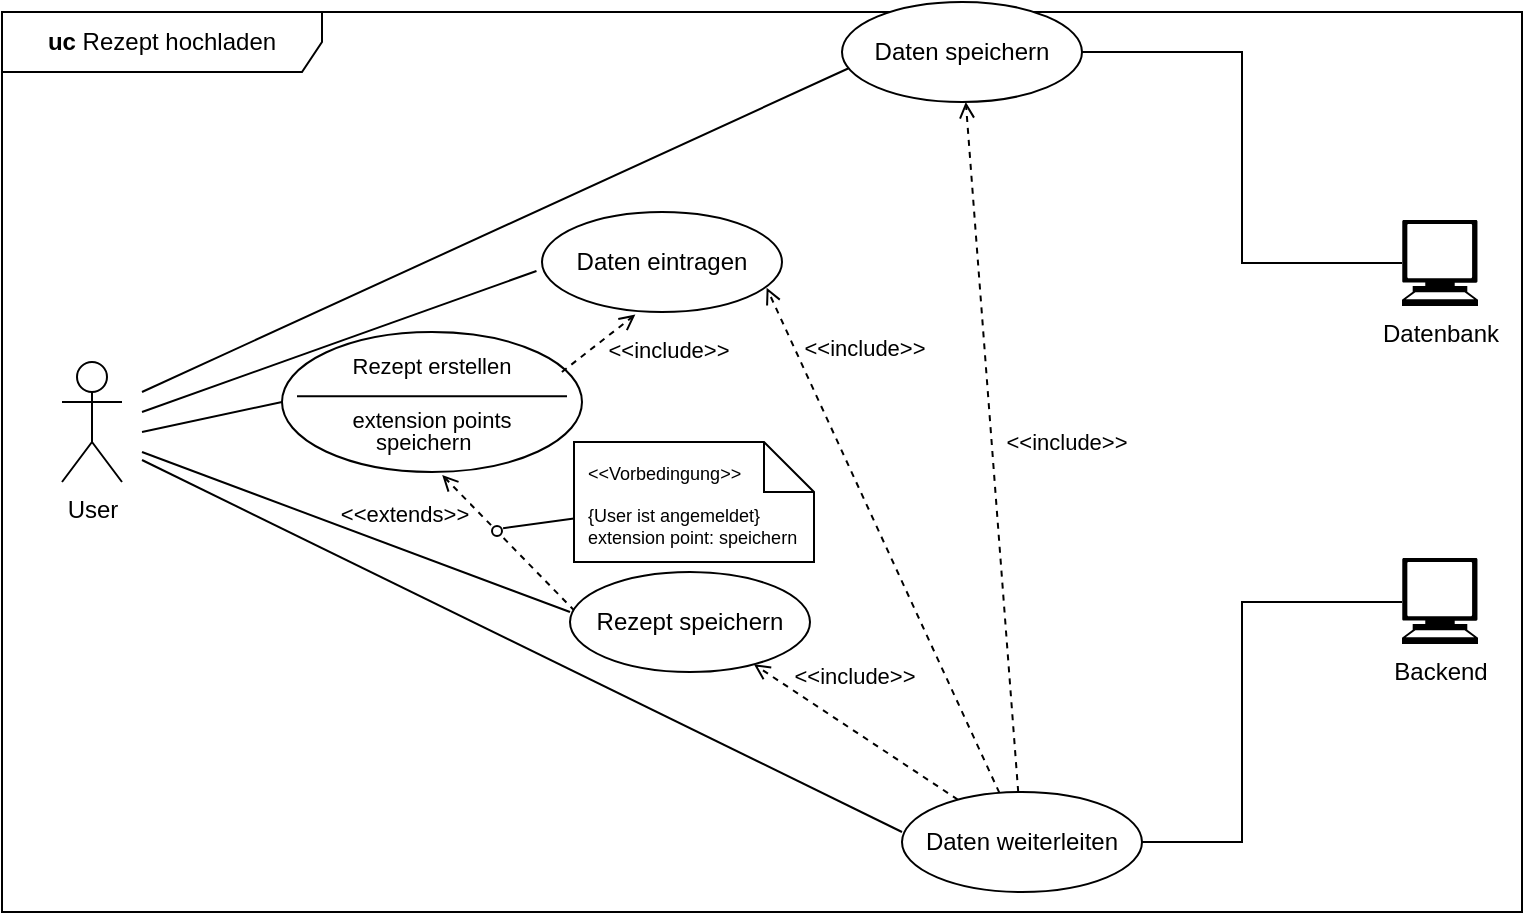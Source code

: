 <mxfile version="24.8.1">
  <diagram name="Seite-1" id="-T2844nzSg6uFc6EjAP8">
    <mxGraphModel dx="1579" dy="850" grid="1" gridSize="10" guides="1" tooltips="1" connect="1" arrows="1" fold="1" page="1" pageScale="1" pageWidth="827" pageHeight="1169" math="0" shadow="0">
      <root>
        <mxCell id="0" />
        <mxCell id="1" parent="0" />
        <mxCell id="j8pct50h78kjmeL6dkop-33" value="" style="endArrow=open;html=1;rounded=0;dashed=1;endFill=0;entryX=0.534;entryY=1.022;entryDx=0;entryDy=0;entryPerimeter=0;exitX=0.02;exitY=0.391;exitDx=0;exitDy=0;exitPerimeter=0;" parent="1" edge="1" source="j8pct50h78kjmeL6dkop-14">
          <mxGeometry width="50" height="50" relative="1" as="geometry">
            <mxPoint x="228.96" y="450.15" as="sourcePoint" />
            <mxPoint x="230.1" y="421.54" as="targetPoint" />
          </mxGeometry>
        </mxCell>
        <mxCell id="j8pct50h78kjmeL6dkop-50" value="&amp;lt;&amp;lt;extends&amp;gt;&amp;gt;" style="edgeLabel;html=1;align=center;verticalAlign=middle;resizable=0;points=[];" parent="j8pct50h78kjmeL6dkop-33" vertex="1" connectable="0">
          <mxGeometry x="0.364" y="-1" relative="1" as="geometry">
            <mxPoint x="-41" y="-2" as="offset" />
          </mxGeometry>
        </mxCell>
        <mxCell id="j8pct50h78kjmeL6dkop-51" value="&lt;div&gt;&lt;br&gt;&lt;/div&gt;" style="edgeLabel;html=1;align=center;verticalAlign=middle;resizable=0;points=[];" parent="j8pct50h78kjmeL6dkop-33" vertex="1" connectable="0">
          <mxGeometry x="0.411" relative="1" as="geometry">
            <mxPoint as="offset" />
          </mxGeometry>
        </mxCell>
        <mxCell id="j8pct50h78kjmeL6dkop-1" value="" style="shape=ellipse;container=1;horizontal=1;horizontalStack=0;resizeParent=1;resizeParentMax=0;resizeLast=0;html=1;dashed=0;collapsible=0;" parent="1" vertex="1">
          <mxGeometry x="150" y="350" width="150" height="70" as="geometry" />
        </mxCell>
        <mxCell id="j8pct50h78kjmeL6dkop-2" value="&lt;font style=&quot;font-size: 11px;&quot;&gt;Rezept erstellen&lt;/font&gt;" style="html=1;strokeColor=none;fillColor=none;align=center;verticalAlign=middle;rotatable=0;whiteSpace=wrap;" parent="j8pct50h78kjmeL6dkop-1" vertex="1">
          <mxGeometry y="5.833" width="150" height="23.333" as="geometry" />
        </mxCell>
        <mxCell id="j8pct50h78kjmeL6dkop-3" value="" style="line;strokeWidth=1;fillColor=none;rotatable=0;labelPosition=right;points=[];portConstraint=eastwest;dashed=0;resizeWidth=1;" parent="j8pct50h78kjmeL6dkop-1" vertex="1">
          <mxGeometry x="7.5" y="29.167" width="135" height="5.833" as="geometry" />
        </mxCell>
        <mxCell id="j8pct50h78kjmeL6dkop-4" value="&lt;font style=&quot;font-size: 11px;&quot;&gt;extension points&lt;/font&gt;" style="text;html=1;align=center;verticalAlign=middle;rotatable=0;fillColor=none;strokeColor=none;whiteSpace=wrap;" parent="j8pct50h78kjmeL6dkop-1" vertex="1">
          <mxGeometry x="-0.002" y="35" width="150" height="17.5" as="geometry" />
        </mxCell>
        <mxCell id="j8pct50h78kjmeL6dkop-5" value="&lt;font style=&quot;font-size: 11px;&quot;&gt;speichern&lt;/font&gt;" style="text;html=1;align=left;verticalAlign=middle;rotatable=0;spacingLeft=25;fillColor=none;strokeColor=none;whiteSpace=wrap;" parent="j8pct50h78kjmeL6dkop-1" vertex="1">
          <mxGeometry x="19.997" y="46.667" width="150" height="17.5" as="geometry" />
        </mxCell>
        <mxCell id="j8pct50h78kjmeL6dkop-12" value="User" style="shape=umlActor;verticalLabelPosition=bottom;verticalAlign=top;html=1;direction=east;" parent="1" vertex="1">
          <mxGeometry x="40" y="365" width="30" height="60" as="geometry" />
        </mxCell>
        <mxCell id="j8pct50h78kjmeL6dkop-14" value="Rezept speichern" style="ellipse;whiteSpace=wrap;html=1;" parent="1" vertex="1">
          <mxGeometry x="294" y="470" width="120" height="50" as="geometry" />
        </mxCell>
        <mxCell id="j8pct50h78kjmeL6dkop-43" style="edgeStyle=orthogonalEdgeStyle;rounded=0;orthogonalLoop=1;jettySize=auto;html=1;endArrow=none;endFill=0;" parent="1" source="j8pct50h78kjmeL6dkop-15" target="j8pct50h78kjmeL6dkop-20" edge="1">
          <mxGeometry relative="1" as="geometry">
            <Array as="points">
              <mxPoint x="630" y="605" />
              <mxPoint x="630" y="485" />
            </Array>
          </mxGeometry>
        </mxCell>
        <mxCell id="j8pct50h78kjmeL6dkop-20" value="Backend" style="shape=mxgraph.signs.tech.computer;html=1;pointerEvents=1;fillColor=#000000;strokeColor=none;verticalLabelPosition=bottom;verticalAlign=top;align=center;" parent="1" vertex="1">
          <mxGeometry x="710" y="463" width="38" height="43" as="geometry" />
        </mxCell>
        <mxCell id="j8pct50h78kjmeL6dkop-21" value="Datenbank" style="shape=mxgraph.signs.tech.computer;html=1;pointerEvents=1;fillColor=#000000;strokeColor=none;verticalLabelPosition=bottom;verticalAlign=top;align=center;" parent="1" vertex="1">
          <mxGeometry x="710" y="294" width="38" height="43" as="geometry" />
        </mxCell>
        <mxCell id="j8pct50h78kjmeL6dkop-27" value="" style="endArrow=none;html=1;rounded=0;exitX=0;exitY=0.4;exitDx=0;exitDy=0;exitPerimeter=0;" parent="1" edge="1">
          <mxGeometry width="50" height="50" relative="1" as="geometry">
            <mxPoint x="294" y="490" as="sourcePoint" />
            <mxPoint x="80" y="410" as="targetPoint" />
          </mxGeometry>
        </mxCell>
        <mxCell id="j8pct50h78kjmeL6dkop-28" value="" style="endArrow=none;html=1;rounded=0;entryX=-0.023;entryY=0.59;entryDx=0;entryDy=0;entryPerimeter=0;" parent="1" target="j8pct50h78kjmeL6dkop-13" edge="1">
          <mxGeometry width="50" height="50" relative="1" as="geometry">
            <mxPoint x="80" y="390" as="sourcePoint" />
            <mxPoint x="340" y="360" as="targetPoint" />
          </mxGeometry>
        </mxCell>
        <mxCell id="j8pct50h78kjmeL6dkop-30" value="" style="endArrow=none;html=1;rounded=0;entryX=0;entryY=0.5;entryDx=0;entryDy=0;" parent="1" target="j8pct50h78kjmeL6dkop-1" edge="1">
          <mxGeometry width="50" height="50" relative="1" as="geometry">
            <mxPoint x="80" y="400" as="sourcePoint" />
            <mxPoint x="440" y="370" as="targetPoint" />
          </mxGeometry>
        </mxCell>
        <mxCell id="j8pct50h78kjmeL6dkop-34" value="" style="endArrow=open;html=1;rounded=0;dashed=1;endFill=0;exitX=0.933;exitY=0.607;exitDx=0;exitDy=0;entryX=0.389;entryY=1.026;entryDx=0;entryDy=0;entryPerimeter=0;exitPerimeter=0;" parent="1" source="j8pct50h78kjmeL6dkop-2" target="j8pct50h78kjmeL6dkop-13" edge="1">
          <mxGeometry width="50" height="50" relative="1" as="geometry">
            <mxPoint x="480" y="380" as="sourcePoint" />
            <mxPoint x="400" y="340" as="targetPoint" />
          </mxGeometry>
        </mxCell>
        <mxCell id="j8pct50h78kjmeL6dkop-48" value="&amp;lt;&amp;lt;include&amp;gt;&amp;gt;" style="edgeLabel;html=1;align=center;verticalAlign=middle;resizable=0;points=[];" parent="j8pct50h78kjmeL6dkop-34" vertex="1" connectable="0">
          <mxGeometry x="-0.377" y="1" relative="1" as="geometry">
            <mxPoint x="42" y="-2" as="offset" />
          </mxGeometry>
        </mxCell>
        <mxCell id="j8pct50h78kjmeL6dkop-35" value="" style="endArrow=open;html=1;rounded=0;dashed=1;endFill=0;" parent="1" source="j8pct50h78kjmeL6dkop-15" target="j8pct50h78kjmeL6dkop-14" edge="1">
          <mxGeometry width="50" height="50" relative="1" as="geometry">
            <mxPoint x="540" y="465" as="sourcePoint" />
            <mxPoint x="460" y="425" as="targetPoint" />
          </mxGeometry>
        </mxCell>
        <mxCell id="j8pct50h78kjmeL6dkop-54" value="&amp;lt;&amp;lt;include&amp;gt;&amp;gt;" style="edgeLabel;html=1;align=center;verticalAlign=middle;resizable=0;points=[];" parent="j8pct50h78kjmeL6dkop-35" vertex="1" connectable="0">
          <mxGeometry x="-0.318" y="-1" relative="1" as="geometry">
            <mxPoint x="-18" y="-38" as="offset" />
          </mxGeometry>
        </mxCell>
        <mxCell id="j8pct50h78kjmeL6dkop-36" value="" style="endArrow=open;html=1;rounded=0;dashed=1;endFill=0;entryX=0.936;entryY=0.758;entryDx=0;entryDy=0;entryPerimeter=0;" parent="1" source="j8pct50h78kjmeL6dkop-15" target="j8pct50h78kjmeL6dkop-13" edge="1">
          <mxGeometry width="50" height="50" relative="1" as="geometry">
            <mxPoint x="430" y="500" as="sourcePoint" />
            <mxPoint x="350" y="460" as="targetPoint" />
          </mxGeometry>
        </mxCell>
        <mxCell id="j8pct50h78kjmeL6dkop-52" value="&amp;lt;&amp;lt;include&amp;gt;&amp;gt;" style="edgeLabel;html=1;align=center;verticalAlign=middle;resizable=0;points=[];" parent="j8pct50h78kjmeL6dkop-36" vertex="1" connectable="0">
          <mxGeometry x="0.247" y="-1" relative="1" as="geometry">
            <mxPoint x="4" y="-65" as="offset" />
          </mxGeometry>
        </mxCell>
        <mxCell id="j8pct50h78kjmeL6dkop-37" value="" style="endArrow=open;html=1;rounded=0;dashed=1;endFill=0;" parent="1" source="j8pct50h78kjmeL6dkop-15" target="j8pct50h78kjmeL6dkop-16" edge="1">
          <mxGeometry width="50" height="50" relative="1" as="geometry">
            <mxPoint x="440" y="510" as="sourcePoint" />
            <mxPoint x="360" y="470" as="targetPoint" />
          </mxGeometry>
        </mxCell>
        <mxCell id="j8pct50h78kjmeL6dkop-53" value="&amp;lt;&amp;lt;include&amp;gt;&amp;gt;" style="edgeLabel;html=1;align=center;verticalAlign=middle;resizable=0;points=[];" parent="j8pct50h78kjmeL6dkop-37" vertex="1" connectable="0">
          <mxGeometry x="0.024" y="-1" relative="1" as="geometry">
            <mxPoint x="36" y="1" as="offset" />
          </mxGeometry>
        </mxCell>
        <mxCell id="j8pct50h78kjmeL6dkop-42" style="edgeStyle=orthogonalEdgeStyle;rounded=0;orthogonalLoop=1;jettySize=auto;html=1;entryX=0;entryY=0.5;entryDx=0;entryDy=0;entryPerimeter=0;endArrow=none;endFill=0;" parent="1" source="j8pct50h78kjmeL6dkop-16" target="j8pct50h78kjmeL6dkop-21" edge="1">
          <mxGeometry relative="1" as="geometry" />
        </mxCell>
        <mxCell id="j8pct50h78kjmeL6dkop-45" value="&lt;b&gt;uc&lt;/b&gt; Rezept hochladen" style="shape=umlFrame;whiteSpace=wrap;html=1;pointerEvents=0;recursiveResize=0;container=1;collapsible=0;width=160;" parent="1" vertex="1">
          <mxGeometry x="10" y="190" width="760" height="450" as="geometry" />
        </mxCell>
        <mxCell id="j8pct50h78kjmeL6dkop-55" value="" style="ellipse;whiteSpace=wrap;html=1;aspect=fixed;" parent="j8pct50h78kjmeL6dkop-45" vertex="1">
          <mxGeometry x="245" y="257" width="5" height="5" as="geometry" />
        </mxCell>
        <mxCell id="j8pct50h78kjmeL6dkop-17" value="&lt;div style=&quot;font-size: 9px;&quot;&gt;&lt;font style=&quot;font-size: 9px;&quot;&gt;{User ist angemeldet}&lt;/font&gt;&lt;/div&gt;&lt;div style=&quot;font-size: 9px;&quot;&gt;&lt;font style=&quot;font-size: 9px;&quot;&gt;extension point: speichern&lt;br&gt;&lt;/font&gt;&lt;/div&gt;" style="shape=note2;boundedLbl=1;whiteSpace=wrap;html=1;size=25;verticalAlign=top;align=left;spacingLeft=5;" parent="j8pct50h78kjmeL6dkop-45" vertex="1">
          <mxGeometry x="286" y="215" width="120" height="60" as="geometry" />
        </mxCell>
        <mxCell id="j8pct50h78kjmeL6dkop-18" value="&lt;font style=&quot;font-size: 9px;&quot;&gt;&amp;lt;&amp;lt;Vorbedingung&amp;gt;&amp;gt;&lt;/font&gt;" style="resizeWidth=1;part=1;strokeColor=none;fillColor=none;align=left;spacingLeft=5;whiteSpace=wrap;html=1;" parent="j8pct50h78kjmeL6dkop-17" vertex="1">
          <mxGeometry width="120" height="30" relative="1" as="geometry" />
        </mxCell>
        <mxCell id="j8pct50h78kjmeL6dkop-16" value="Daten speichern" style="ellipse;whiteSpace=wrap;html=1;" parent="j8pct50h78kjmeL6dkop-45" vertex="1">
          <mxGeometry x="420" y="-5" width="120" height="50" as="geometry" />
        </mxCell>
        <mxCell id="j8pct50h78kjmeL6dkop-13" value="Daten eintragen" style="ellipse;whiteSpace=wrap;html=1;" parent="j8pct50h78kjmeL6dkop-45" vertex="1">
          <mxGeometry x="270" y="100" width="120" height="50" as="geometry" />
        </mxCell>
        <mxCell id="QK1Q7rzBcfzBGIBgoA3X-2" value="" style="endArrow=none;html=1;rounded=0;exitX=0;exitY=0.4;exitDx=0;exitDy=0;exitPerimeter=0;" edge="1" parent="j8pct50h78kjmeL6dkop-45" source="j8pct50h78kjmeL6dkop-15">
          <mxGeometry width="50" height="50" relative="1" as="geometry">
            <mxPoint x="450.0" y="419" as="sourcePoint" />
            <mxPoint x="70" y="224" as="targetPoint" />
          </mxGeometry>
        </mxCell>
        <mxCell id="j8pct50h78kjmeL6dkop-38" value="" style="endArrow=none;html=1;rounded=0;entryX=1.108;entryY=0.215;entryDx=0;entryDy=0;entryPerimeter=0;" parent="j8pct50h78kjmeL6dkop-45" source="j8pct50h78kjmeL6dkop-17" edge="1" target="j8pct50h78kjmeL6dkop-55">
          <mxGeometry width="50" height="50" relative="1" as="geometry">
            <mxPoint x="370.0" y="270" as="sourcePoint" />
            <mxPoint x="220" y="235" as="targetPoint" />
          </mxGeometry>
        </mxCell>
        <mxCell id="j8pct50h78kjmeL6dkop-15" value="Daten weiterleiten" style="ellipse;whiteSpace=wrap;html=1;" parent="1" vertex="1">
          <mxGeometry x="460" y="580" width="120" height="50" as="geometry" />
        </mxCell>
        <mxCell id="QK1Q7rzBcfzBGIBgoA3X-1" value="" style="endArrow=none;html=1;rounded=0;entryX=0.03;entryY=0.66;entryDx=0;entryDy=0;entryPerimeter=0;" edge="1" parent="1" target="j8pct50h78kjmeL6dkop-16">
          <mxGeometry width="50" height="50" relative="1" as="geometry">
            <mxPoint x="80" y="380" as="sourcePoint" />
            <mxPoint x="440.0" y="210.0" as="targetPoint" />
          </mxGeometry>
        </mxCell>
      </root>
    </mxGraphModel>
  </diagram>
</mxfile>
